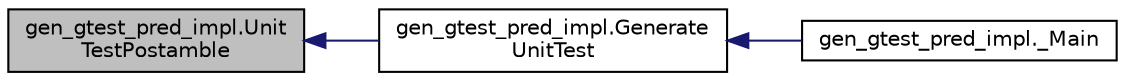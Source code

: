 digraph "gen_gtest_pred_impl.UnitTestPostamble"
{
  edge [fontname="Helvetica",fontsize="10",labelfontname="Helvetica",labelfontsize="10"];
  node [fontname="Helvetica",fontsize="10",shape=record];
  rankdir="LR";
  Node103 [label="gen_gtest_pred_impl.Unit\lTestPostamble",height=0.2,width=0.4,color="black", fillcolor="grey75", style="filled", fontcolor="black"];
  Node103 -> Node104 [dir="back",color="midnightblue",fontsize="10",style="solid",fontname="Helvetica"];
  Node104 [label="gen_gtest_pred_impl.Generate\lUnitTest",height=0.2,width=0.4,color="black", fillcolor="white", style="filled",URL="$d0/db7/namespacegen__gtest__pred__impl.html#acbd42b5b7fb7ddbb06a4dd58fc37e9ed"];
  Node104 -> Node105 [dir="back",color="midnightblue",fontsize="10",style="solid",fontname="Helvetica"];
  Node105 [label="gen_gtest_pred_impl._Main",height=0.2,width=0.4,color="black", fillcolor="white", style="filled",URL="$d0/db7/namespacegen__gtest__pred__impl.html#a50dd74615a1507ce657c8fa24d7c161e"];
}
